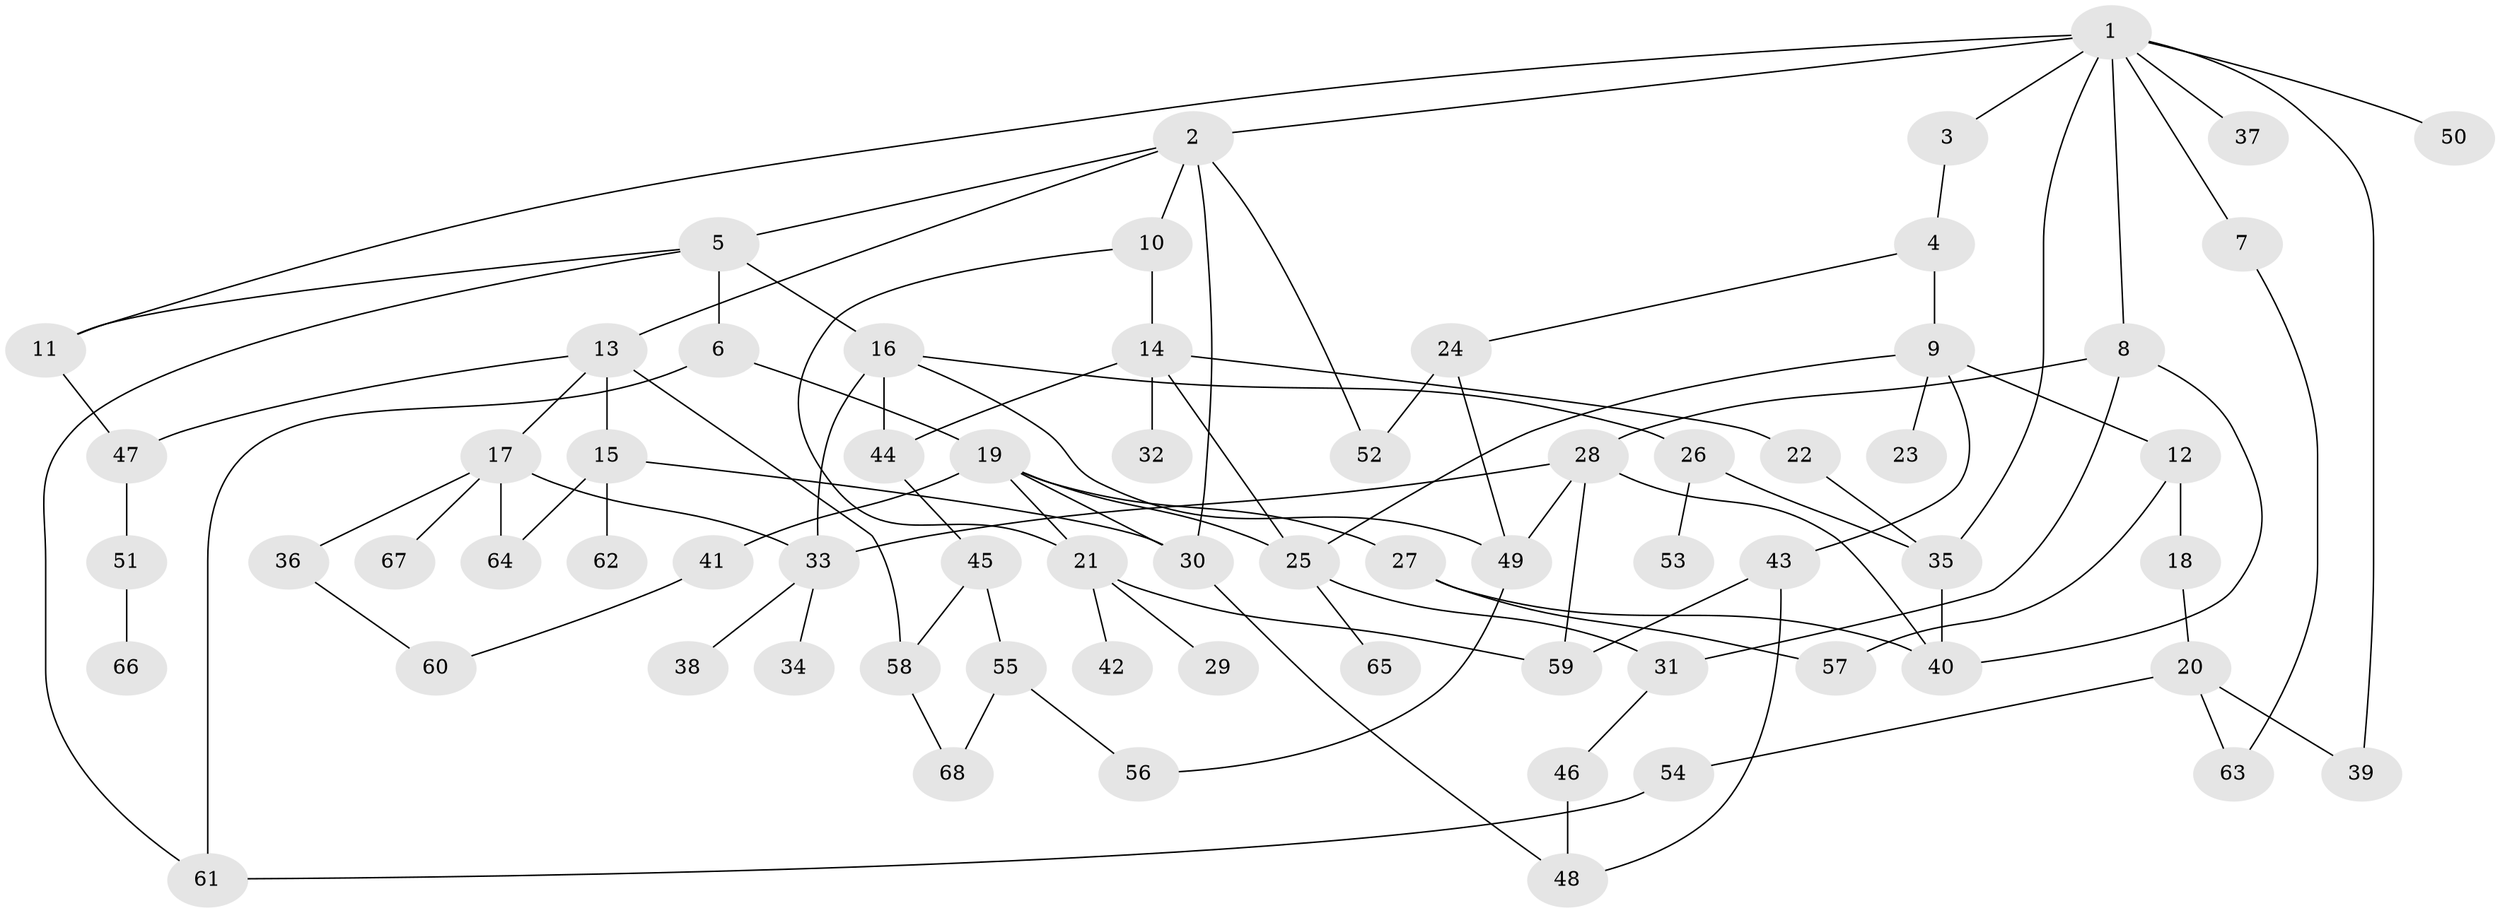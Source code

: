 // Generated by graph-tools (version 1.1) at 2025/10/02/27/25 16:10:53]
// undirected, 68 vertices, 100 edges
graph export_dot {
graph [start="1"]
  node [color=gray90,style=filled];
  1;
  2;
  3;
  4;
  5;
  6;
  7;
  8;
  9;
  10;
  11;
  12;
  13;
  14;
  15;
  16;
  17;
  18;
  19;
  20;
  21;
  22;
  23;
  24;
  25;
  26;
  27;
  28;
  29;
  30;
  31;
  32;
  33;
  34;
  35;
  36;
  37;
  38;
  39;
  40;
  41;
  42;
  43;
  44;
  45;
  46;
  47;
  48;
  49;
  50;
  51;
  52;
  53;
  54;
  55;
  56;
  57;
  58;
  59;
  60;
  61;
  62;
  63;
  64;
  65;
  66;
  67;
  68;
  1 -- 2;
  1 -- 3;
  1 -- 7;
  1 -- 8;
  1 -- 35;
  1 -- 37;
  1 -- 39;
  1 -- 50;
  1 -- 11;
  2 -- 5;
  2 -- 10;
  2 -- 13;
  2 -- 30;
  2 -- 52;
  3 -- 4;
  4 -- 9;
  4 -- 24;
  5 -- 6;
  5 -- 11;
  5 -- 16;
  5 -- 61;
  6 -- 19;
  6 -- 61;
  7 -- 63;
  8 -- 28;
  8 -- 31;
  8 -- 40;
  9 -- 12;
  9 -- 23;
  9 -- 43;
  9 -- 25;
  10 -- 14;
  10 -- 21;
  11 -- 47;
  12 -- 18;
  12 -- 57;
  13 -- 15;
  13 -- 17;
  13 -- 47;
  13 -- 58;
  14 -- 22;
  14 -- 25;
  14 -- 32;
  14 -- 44;
  15 -- 62;
  15 -- 64;
  15 -- 30;
  16 -- 26;
  16 -- 44;
  16 -- 33;
  16 -- 49;
  17 -- 36;
  17 -- 64;
  17 -- 67;
  17 -- 33;
  18 -- 20;
  19 -- 27;
  19 -- 41;
  19 -- 21;
  19 -- 25;
  19 -- 30;
  20 -- 54;
  20 -- 39;
  20 -- 63;
  21 -- 29;
  21 -- 42;
  21 -- 59;
  22 -- 35;
  24 -- 52;
  24 -- 49;
  25 -- 31;
  25 -- 65;
  26 -- 53;
  26 -- 35;
  27 -- 57;
  27 -- 40;
  28 -- 33;
  28 -- 40;
  28 -- 49;
  28 -- 59;
  30 -- 48;
  31 -- 46;
  33 -- 34;
  33 -- 38;
  35 -- 40;
  36 -- 60;
  41 -- 60;
  43 -- 48;
  43 -- 59;
  44 -- 45;
  45 -- 55;
  45 -- 58;
  46 -- 48;
  47 -- 51;
  49 -- 56;
  51 -- 66;
  54 -- 61;
  55 -- 56;
  55 -- 68;
  58 -- 68;
}
